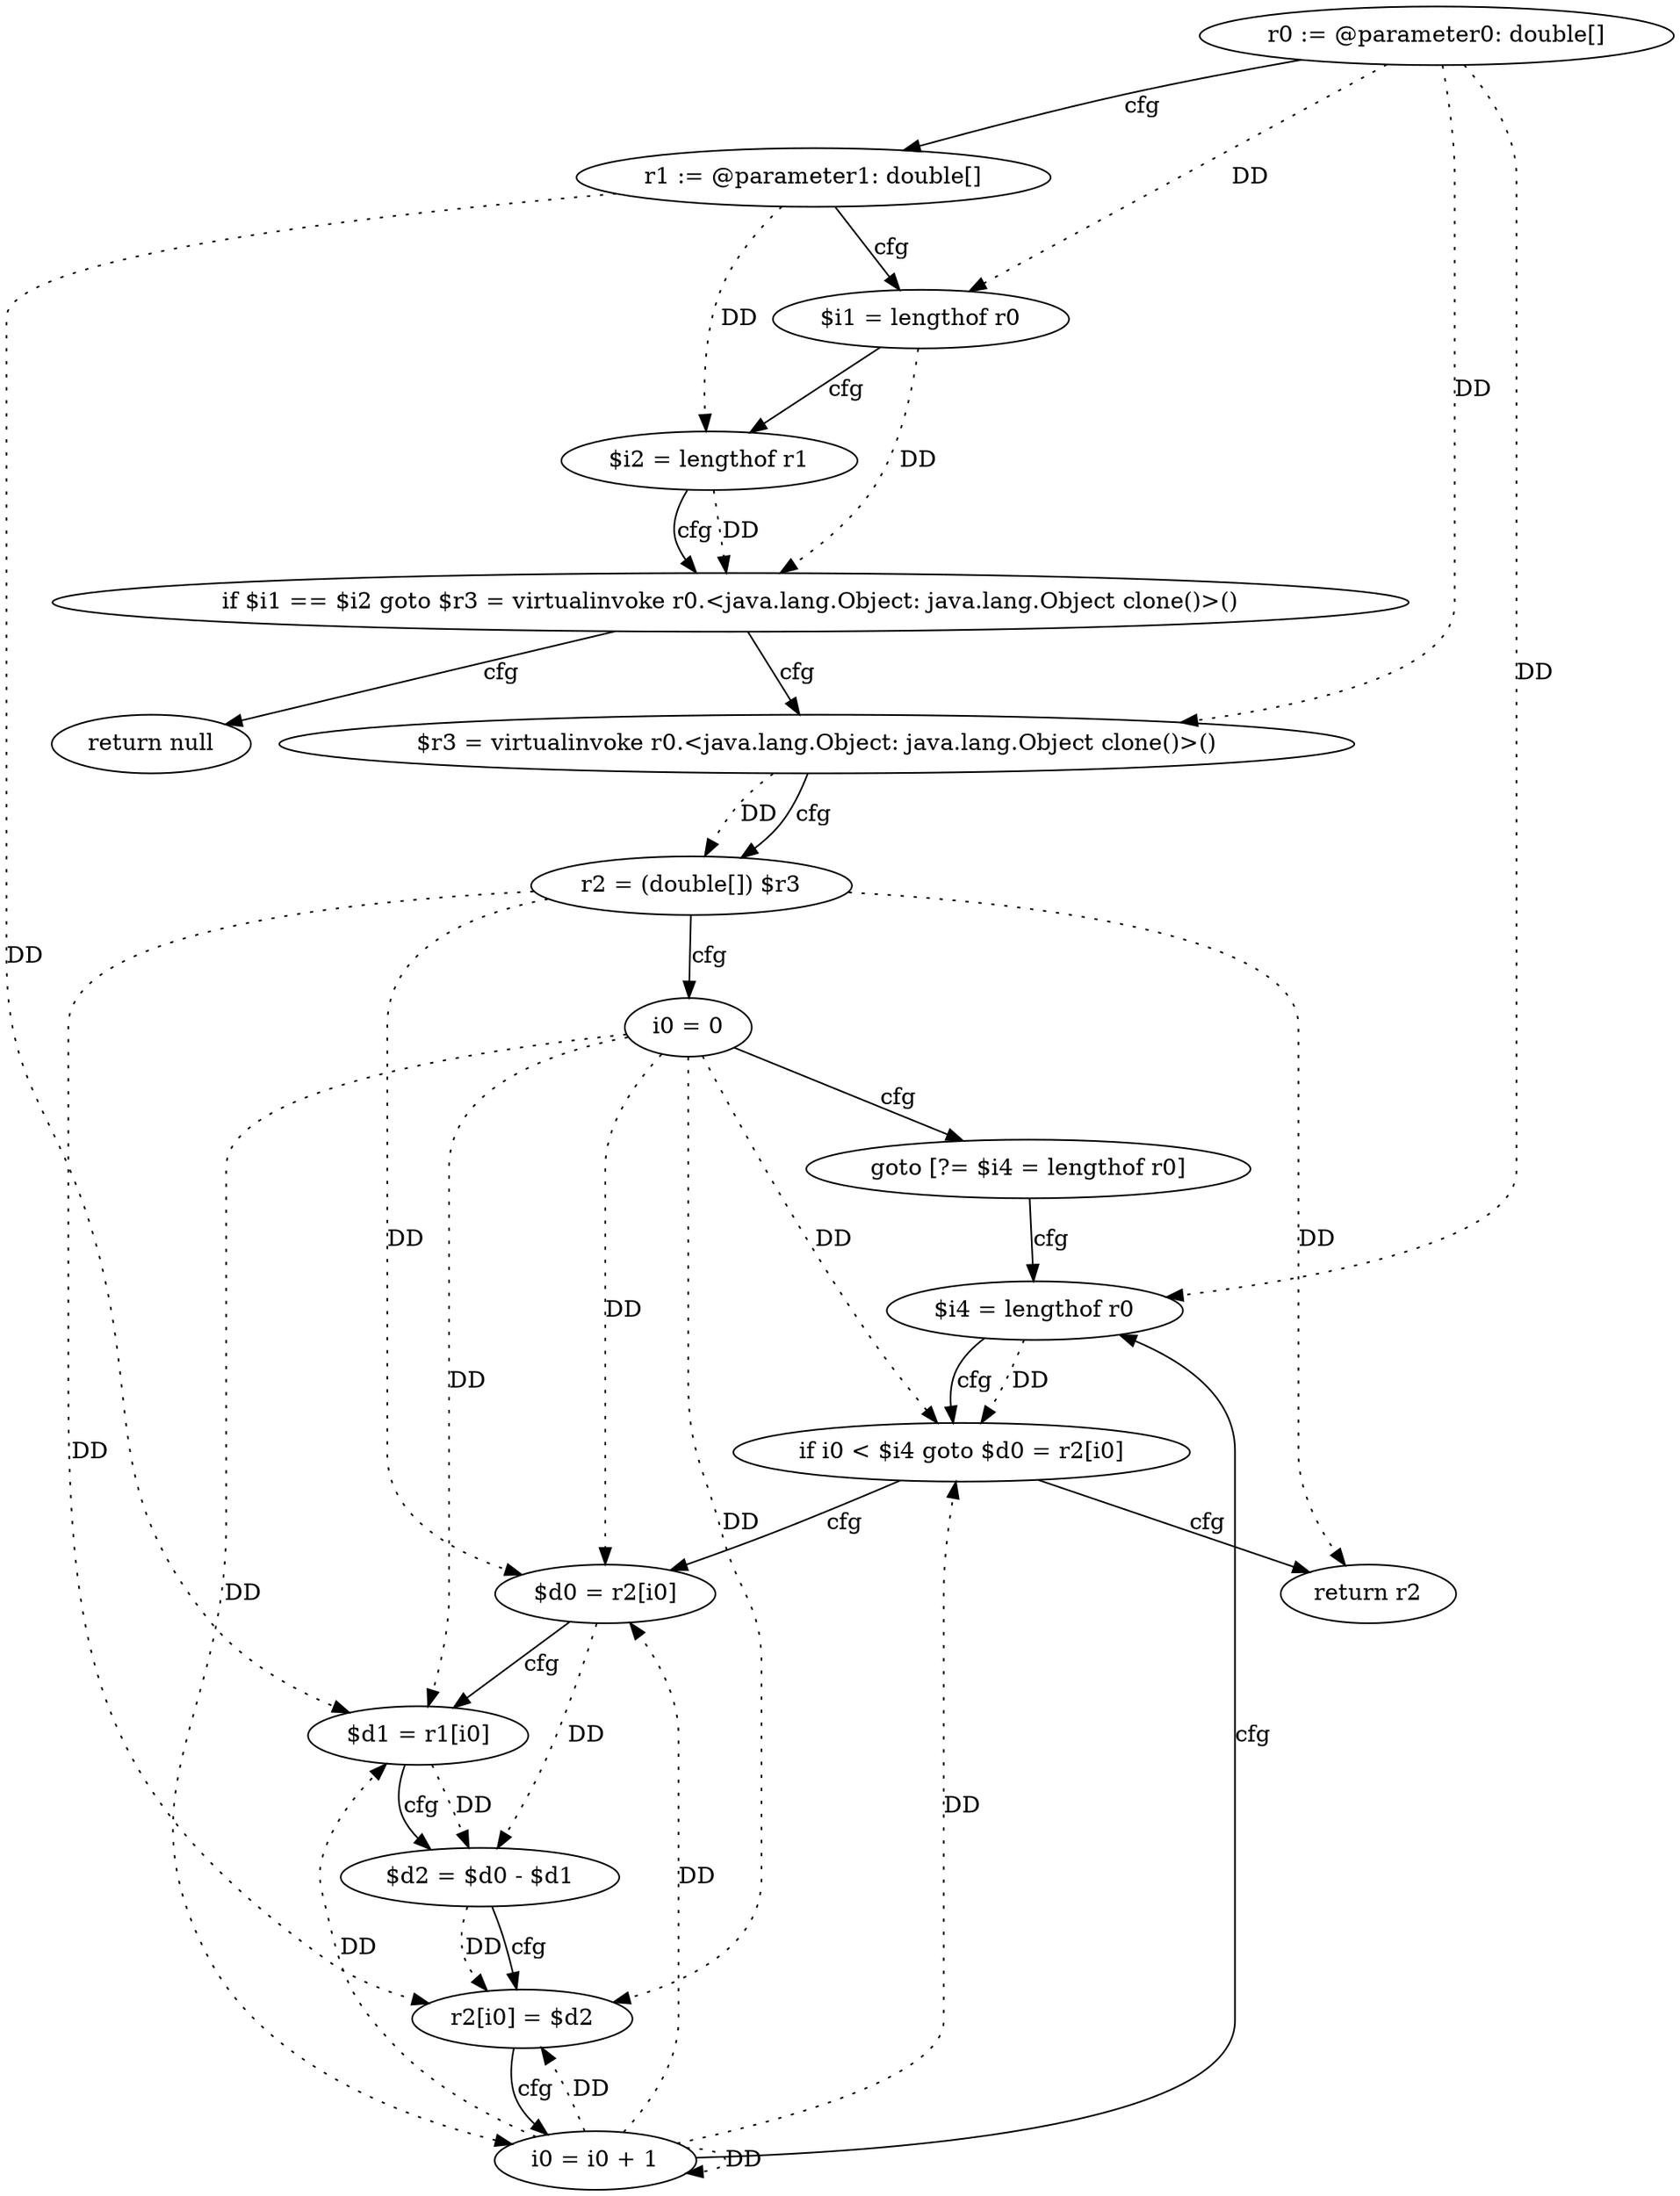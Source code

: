 digraph "ebeSubtract" {
    "0" [label="r0 := @parameter0: double[]",];
    "1" [label="r1 := @parameter1: double[]",];
    "2" [label="$i1 = lengthof r0",];
    "3" [label="$i2 = lengthof r1",];
    "4" [label="if $i1 == $i2 goto $r3 = virtualinvoke r0.<java.lang.Object: java.lang.Object clone()>()",];
    "5" [label="return null",];
    "6" [label="$r3 = virtualinvoke r0.<java.lang.Object: java.lang.Object clone()>()",];
    "7" [label="r2 = (double[]) $r3",];
    "8" [label="i0 = 0",];
    "9" [label="goto [?= $i4 = lengthof r0]",];
    "10" [label="$d0 = r2[i0]",];
    "11" [label="$d1 = r1[i0]",];
    "12" [label="$d2 = $d0 - $d1",];
    "13" [label="r2[i0] = $d2",];
    "14" [label="i0 = i0 + 1",];
    "15" [label="$i4 = lengthof r0",];
    "16" [label="if i0 < $i4 goto $d0 = r2[i0]",];
    "17" [label="return r2",];
    "0"->"2" [label="DD",style=dotted,];
    "0"->"6" [label="DD",style=dotted,];
    "0"->"15" [label="DD",style=dotted,];
    "1"->"3" [label="DD",style=dotted,];
    "1"->"11" [label="DD",style=dotted,];
    "2"->"4" [label="DD",style=dotted,];
    "3"->"4" [label="DD",style=dotted,];
    "6"->"7" [label="DD",style=dotted,];
    "7"->"10" [label="DD",style=dotted,];
    "7"->"13" [label="DD",style=dotted,];
    "7"->"17" [label="DD",style=dotted,];
    "8"->"10" [label="DD",style=dotted,];
    "8"->"11" [label="DD",style=dotted,];
    "8"->"13" [label="DD",style=dotted,];
    "8"->"14" [label="DD",style=dotted,];
    "8"->"16" [label="DD",style=dotted,];
    "10"->"12" [label="DD",style=dotted,];
    "11"->"12" [label="DD",style=dotted,];
    "12"->"13" [label="DD",style=dotted,];
    "14"->"10" [label="DD",style=dotted,];
    "14"->"11" [label="DD",style=dotted,];
    "14"->"13" [label="DD",style=dotted,];
    "14"->"14" [label="DD",style=dotted,];
    "14"->"16" [label="DD",style=dotted,];
    "15"->"16" [label="DD",style=dotted,];
    "0"->"1" [label="cfg",];
    "1"->"2" [label="cfg",];
    "2"->"3" [label="cfg",];
    "3"->"4" [label="cfg",];
    "4"->"5" [label="cfg",];
    "4"->"6" [label="cfg",];
    "6"->"7" [label="cfg",];
    "7"->"8" [label="cfg",];
    "8"->"9" [label="cfg",];
    "9"->"15" [label="cfg",];
    "10"->"11" [label="cfg",];
    "11"->"12" [label="cfg",];
    "12"->"13" [label="cfg",];
    "13"->"14" [label="cfg",];
    "14"->"15" [label="cfg",];
    "15"->"16" [label="cfg",];
    "16"->"17" [label="cfg",];
    "16"->"10" [label="cfg",];
}
